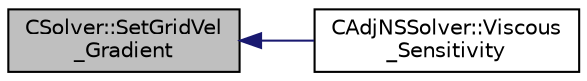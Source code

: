 digraph "CSolver::SetGridVel_Gradient"
{
  edge [fontname="Helvetica",fontsize="10",labelfontname="Helvetica",labelfontsize="10"];
  node [fontname="Helvetica",fontsize="10",shape=record];
  rankdir="LR";
  Node4534 [label="CSolver::SetGridVel\l_Gradient",height=0.2,width=0.4,color="black", fillcolor="grey75", style="filled", fontcolor="black"];
  Node4534 -> Node4535 [dir="back",color="midnightblue",fontsize="10",style="solid",fontname="Helvetica"];
  Node4535 [label="CAdjNSSolver::Viscous\l_Sensitivity",height=0.2,width=0.4,color="black", fillcolor="white", style="filled",URL="$class_c_adj_n_s_solver.html#ab05613f9de871991f55c2e1f12eac8dd",tooltip="Compute the viscous sensitivity of the functional. "];
}
